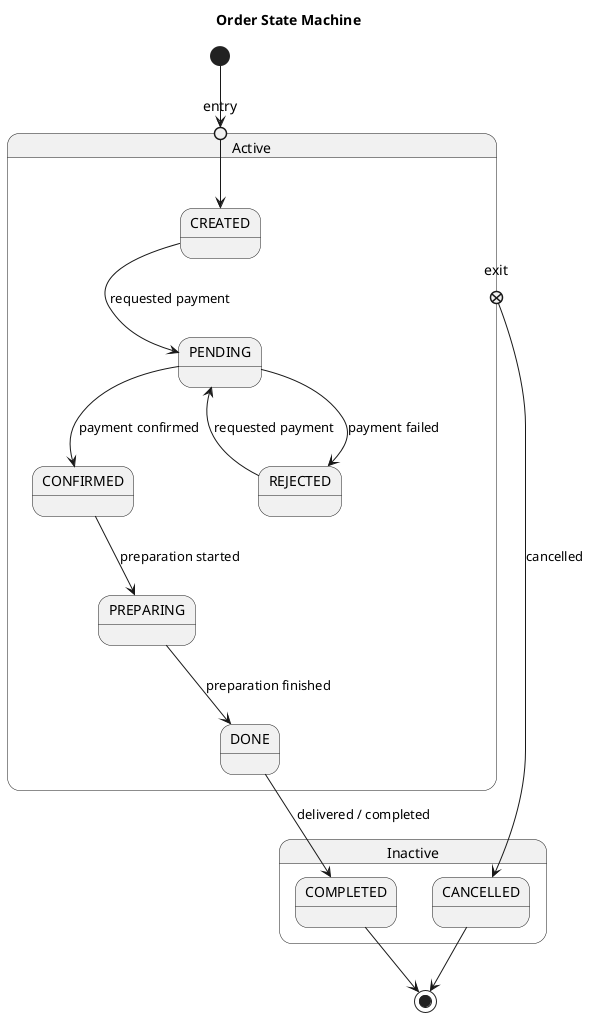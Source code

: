 @startuml

title Order State Machine

state Active {
    state entry <<entryPoint>>
    entry --> CREATED
    
    CREATED --> PENDING : requested payment
    PENDING --> REJECTED : payment failed
    REJECTED --> PENDING : requested payment
    PENDING --> CONFIRMED : payment confirmed
    CONFIRMED --> PREPARING : preparation started
    PREPARING --> DONE : preparation finished
    
    state exit <<exitPoint>>
}

state Inactive {
    exit --> CANCELLED : cancelled
    DONE --> COMPLETED: delivered / completed
}

[*] --> entry
CANCELLED --> [*]
COMPLETED --> [*]

@enduml
